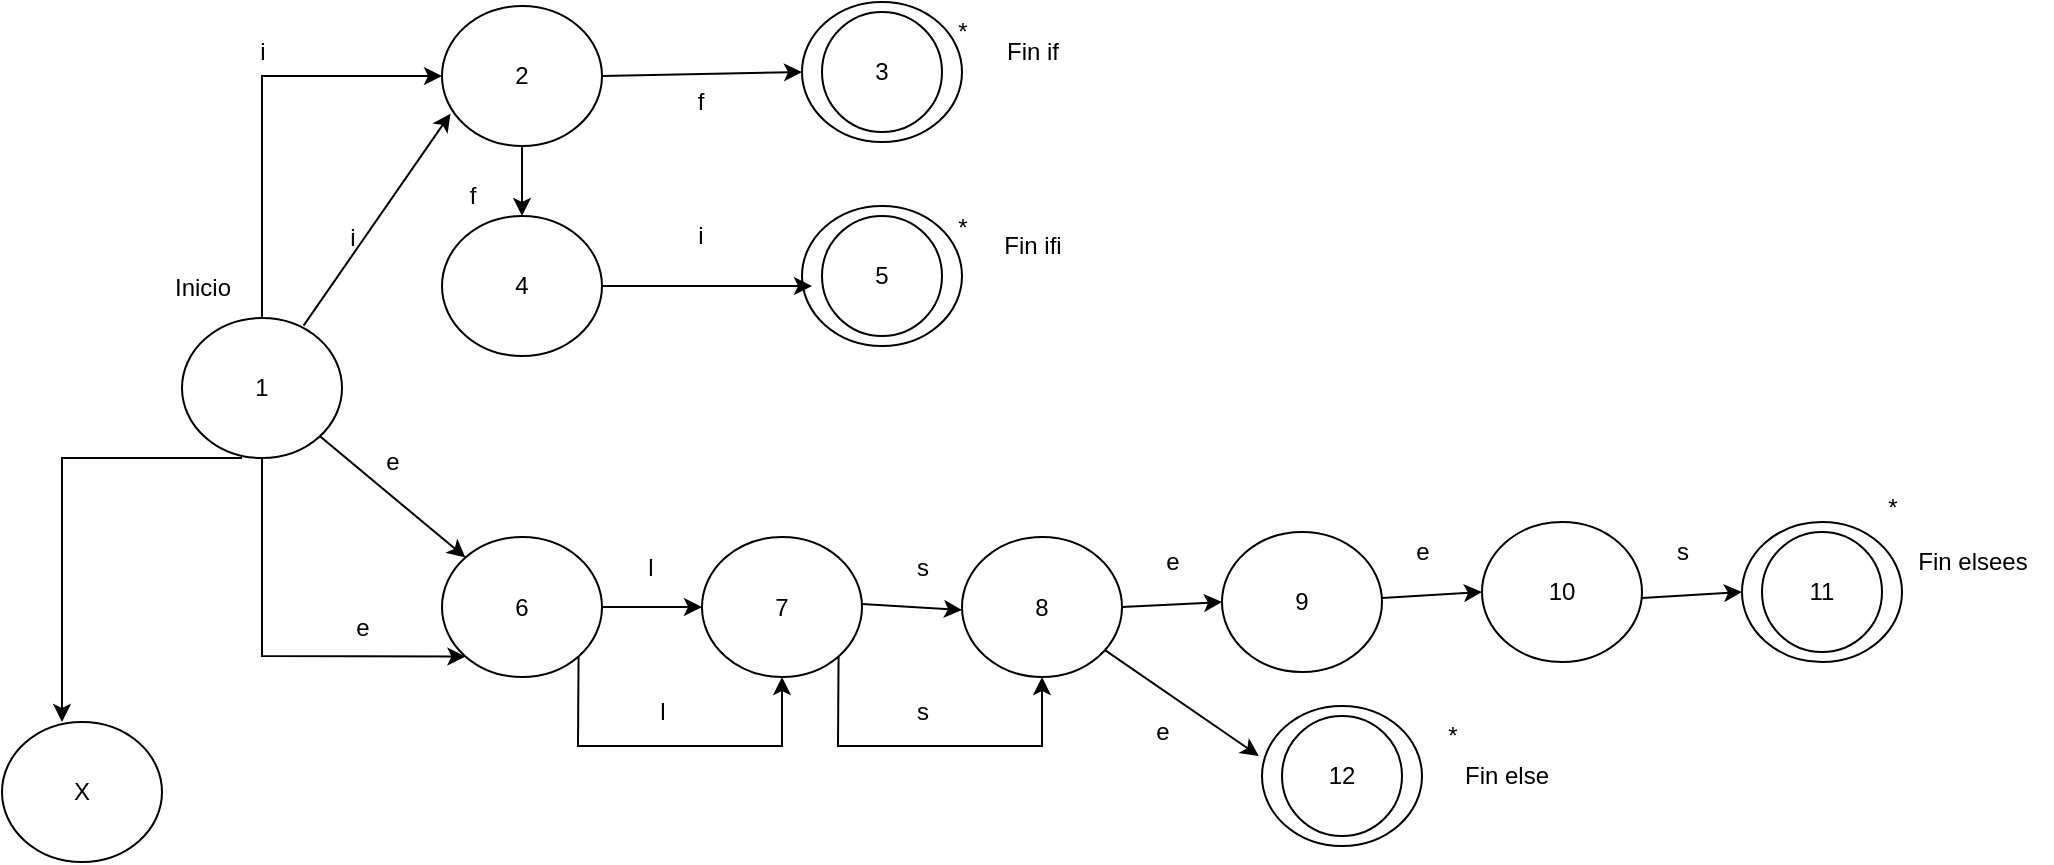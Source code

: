 <mxfile version="26.0.14">
  <diagram name="Página-1" id="7jj-D7QKgP62pjIoDFZG">
    <mxGraphModel dx="1050" dy="1691" grid="1" gridSize="10" guides="1" tooltips="1" connect="1" arrows="1" fold="1" page="1" pageScale="1" pageWidth="827" pageHeight="1169" math="0" shadow="0">
      <root>
        <mxCell id="0" />
        <mxCell id="1" parent="0" />
        <mxCell id="vCwx7-z7giKHeCWRHlMr-38" style="edgeStyle=orthogonalEdgeStyle;rounded=0;orthogonalLoop=1;jettySize=auto;html=1;exitX=0.5;exitY=1;exitDx=0;exitDy=0;entryX=0.5;entryY=0;entryDx=0;entryDy=0;" edge="1" parent="1">
          <mxGeometry relative="1" as="geometry">
            <mxPoint x="70" y="300" as="targetPoint" />
            <mxPoint x="160" y="168" as="sourcePoint" />
            <Array as="points">
              <mxPoint x="70" y="168" />
            </Array>
          </mxGeometry>
        </mxCell>
        <mxCell id="vCwx7-z7giKHeCWRHlMr-1" value="1" style="ellipse;whiteSpace=wrap;html=1;" vertex="1" parent="1">
          <mxGeometry x="130" y="98" width="80" height="70" as="geometry" />
        </mxCell>
        <mxCell id="vCwx7-z7giKHeCWRHlMr-2" value="" style="endArrow=classic;html=1;rounded=0;entryX=0;entryY=0.5;entryDx=0;entryDy=0;" edge="1" parent="1" source="vCwx7-z7giKHeCWRHlMr-1" target="vCwx7-z7giKHeCWRHlMr-4">
          <mxGeometry width="50" height="50" relative="1" as="geometry">
            <mxPoint x="160" y="90" as="sourcePoint" />
            <mxPoint x="260" y="50" as="targetPoint" />
            <Array as="points">
              <mxPoint x="170" y="-23" />
            </Array>
          </mxGeometry>
        </mxCell>
        <mxCell id="vCwx7-z7giKHeCWRHlMr-3" value="i" style="text;html=1;align=center;verticalAlign=middle;resizable=0;points=[];autosize=1;strokeColor=none;fillColor=none;" vertex="1" parent="1">
          <mxGeometry x="155" y="-50" width="30" height="30" as="geometry" />
        </mxCell>
        <mxCell id="vCwx7-z7giKHeCWRHlMr-4" value="2" style="ellipse;whiteSpace=wrap;html=1;" vertex="1" parent="1">
          <mxGeometry x="260" y="-58" width="80" height="70" as="geometry" />
        </mxCell>
        <mxCell id="vCwx7-z7giKHeCWRHlMr-5" value="" style="ellipse;whiteSpace=wrap;html=1;" vertex="1" parent="1">
          <mxGeometry x="440" y="-60" width="80" height="70" as="geometry" />
        </mxCell>
        <mxCell id="vCwx7-z7giKHeCWRHlMr-6" value="" style="endArrow=classic;html=1;rounded=0;entryX=0;entryY=0.5;entryDx=0;entryDy=0;exitX=1;exitY=0.5;exitDx=0;exitDy=0;" edge="1" parent="1" source="vCwx7-z7giKHeCWRHlMr-4">
          <mxGeometry width="50" height="50" relative="1" as="geometry">
            <mxPoint x="350" y="-28" as="sourcePoint" />
            <mxPoint x="440" y="-25" as="targetPoint" />
          </mxGeometry>
        </mxCell>
        <mxCell id="vCwx7-z7giKHeCWRHlMr-7" value="f" style="text;html=1;align=center;verticalAlign=middle;resizable=0;points=[];autosize=1;strokeColor=none;fillColor=none;" vertex="1" parent="1">
          <mxGeometry x="373.5" y="-25" width="30" height="30" as="geometry" />
        </mxCell>
        <mxCell id="vCwx7-z7giKHeCWRHlMr-8" value="3" style="ellipse;whiteSpace=wrap;html=1;aspect=fixed;" vertex="1" parent="1">
          <mxGeometry x="450" y="-55" width="60" height="60" as="geometry" />
        </mxCell>
        <mxCell id="vCwx7-z7giKHeCWRHlMr-9" value="" style="endArrow=classic;html=1;rounded=0;exitX=0.5;exitY=1;exitDx=0;exitDy=0;entryX=0.5;entryY=0;entryDx=0;entryDy=0;" edge="1" parent="1" source="vCwx7-z7giKHeCWRHlMr-4" target="vCwx7-z7giKHeCWRHlMr-11">
          <mxGeometry width="50" height="50" relative="1" as="geometry">
            <mxPoint x="299.5" y="20" as="sourcePoint" />
            <mxPoint x="300" y="62" as="targetPoint" />
            <Array as="points" />
          </mxGeometry>
        </mxCell>
        <mxCell id="vCwx7-z7giKHeCWRHlMr-11" value="4" style="ellipse;whiteSpace=wrap;html=1;" vertex="1" parent="1">
          <mxGeometry x="260" y="47" width="80" height="70" as="geometry" />
        </mxCell>
        <mxCell id="vCwx7-z7giKHeCWRHlMr-12" value="" style="ellipse;whiteSpace=wrap;html=1;" vertex="1" parent="1">
          <mxGeometry x="440" y="42" width="80" height="70" as="geometry" />
        </mxCell>
        <mxCell id="vCwx7-z7giKHeCWRHlMr-13" value="" style="endArrow=classic;html=1;rounded=0;exitX=1;exitY=0.5;exitDx=0;exitDy=0;" edge="1" parent="1" source="vCwx7-z7giKHeCWRHlMr-11">
          <mxGeometry width="50" height="50" relative="1" as="geometry">
            <mxPoint x="349" y="77" as="sourcePoint" />
            <mxPoint x="445" y="82" as="targetPoint" />
          </mxGeometry>
        </mxCell>
        <mxCell id="vCwx7-z7giKHeCWRHlMr-14" value="f" style="text;html=1;align=center;verticalAlign=middle;resizable=0;points=[];autosize=1;strokeColor=none;fillColor=none;" vertex="1" parent="1">
          <mxGeometry x="260" y="22" width="30" height="30" as="geometry" />
        </mxCell>
        <mxCell id="vCwx7-z7giKHeCWRHlMr-15" value="5" style="ellipse;whiteSpace=wrap;html=1;aspect=fixed;" vertex="1" parent="1">
          <mxGeometry x="450" y="47" width="60" height="60" as="geometry" />
        </mxCell>
        <mxCell id="vCwx7-z7giKHeCWRHlMr-16" value="i" style="text;html=1;align=center;verticalAlign=middle;resizable=0;points=[];autosize=1;strokeColor=none;fillColor=none;" vertex="1" parent="1">
          <mxGeometry x="374" y="42" width="30" height="30" as="geometry" />
        </mxCell>
        <mxCell id="vCwx7-z7giKHeCWRHlMr-17" value="Fin if" style="text;html=1;align=center;verticalAlign=middle;resizable=0;points=[];autosize=1;strokeColor=none;fillColor=none;" vertex="1" parent="1">
          <mxGeometry x="530" y="-50" width="50" height="30" as="geometry" />
        </mxCell>
        <mxCell id="vCwx7-z7giKHeCWRHlMr-18" value="Fin ifi" style="text;html=1;align=center;verticalAlign=middle;resizable=0;points=[];autosize=1;strokeColor=none;fillColor=none;" vertex="1" parent="1">
          <mxGeometry x="530" y="47" width="50" height="30" as="geometry" />
        </mxCell>
        <mxCell id="vCwx7-z7giKHeCWRHlMr-19" value="" style="endArrow=classic;html=1;rounded=0;entryX=0;entryY=0;entryDx=0;entryDy=0;" edge="1" parent="1" source="vCwx7-z7giKHeCWRHlMr-1" target="vCwx7-z7giKHeCWRHlMr-21">
          <mxGeometry width="50" height="50" relative="1" as="geometry">
            <mxPoint x="130" y="230" as="sourcePoint" />
            <mxPoint x="230" y="190" as="targetPoint" />
            <Array as="points" />
          </mxGeometry>
        </mxCell>
        <mxCell id="vCwx7-z7giKHeCWRHlMr-21" value="6" style="ellipse;whiteSpace=wrap;html=1;" vertex="1" parent="1">
          <mxGeometry x="260" y="207.5" width="80" height="70" as="geometry" />
        </mxCell>
        <mxCell id="vCwx7-z7giKHeCWRHlMr-22" value="e" style="text;html=1;align=center;verticalAlign=middle;resizable=0;points=[];autosize=1;strokeColor=none;fillColor=none;" vertex="1" parent="1">
          <mxGeometry x="220" y="155" width="30" height="30" as="geometry" />
        </mxCell>
        <mxCell id="vCwx7-z7giKHeCWRHlMr-23" value="8" style="ellipse;whiteSpace=wrap;html=1;" vertex="1" parent="1">
          <mxGeometry x="520" y="207.5" width="80" height="70" as="geometry" />
        </mxCell>
        <mxCell id="vCwx7-z7giKHeCWRHlMr-24" value="9" style="ellipse;whiteSpace=wrap;html=1;" vertex="1" parent="1">
          <mxGeometry x="650" y="205" width="80" height="70" as="geometry" />
        </mxCell>
        <mxCell id="vCwx7-z7giKHeCWRHlMr-25" value="" style="endArrow=classic;html=1;rounded=0;exitX=1;exitY=0.5;exitDx=0;exitDy=0;entryX=0;entryY=0.5;entryDx=0;entryDy=0;" edge="1" parent="1" source="vCwx7-z7giKHeCWRHlMr-23" target="vCwx7-z7giKHeCWRHlMr-24">
          <mxGeometry width="50" height="50" relative="1" as="geometry">
            <mxPoint x="609" y="237.5" as="sourcePoint" />
            <mxPoint x="630" y="243" as="targetPoint" />
          </mxGeometry>
        </mxCell>
        <mxCell id="vCwx7-z7giKHeCWRHlMr-27" value="7" style="ellipse;whiteSpace=wrap;html=1;" vertex="1" parent="1">
          <mxGeometry x="390" y="207.5" width="80" height="70" as="geometry" />
        </mxCell>
        <mxCell id="vCwx7-z7giKHeCWRHlMr-28" value="" style="endArrow=classic;html=1;rounded=0;exitX=1;exitY=0.5;exitDx=0;exitDy=0;entryX=0;entryY=0.5;entryDx=0;entryDy=0;" edge="1" parent="1" source="vCwx7-z7giKHeCWRHlMr-21" target="vCwx7-z7giKHeCWRHlMr-27">
          <mxGeometry width="50" height="50" relative="1" as="geometry">
            <mxPoint x="329.5" y="239.5" as="sourcePoint" />
            <mxPoint x="379" y="239.5" as="targetPoint" />
          </mxGeometry>
        </mxCell>
        <mxCell id="vCwx7-z7giKHeCWRHlMr-29" value="" style="endArrow=classic;html=1;rounded=0;exitX=1;exitY=0.5;exitDx=0;exitDy=0;entryX=0;entryY=0.5;entryDx=0;entryDy=0;" edge="1" parent="1">
          <mxGeometry width="50" height="50" relative="1" as="geometry">
            <mxPoint x="470" y="241" as="sourcePoint" />
            <mxPoint x="520" y="244" as="targetPoint" />
          </mxGeometry>
        </mxCell>
        <mxCell id="vCwx7-z7giKHeCWRHlMr-30" value="l" style="text;html=1;align=center;verticalAlign=middle;resizable=0;points=[];autosize=1;strokeColor=none;fillColor=none;" vertex="1" parent="1">
          <mxGeometry x="349" y="207.5" width="30" height="30" as="geometry" />
        </mxCell>
        <mxCell id="vCwx7-z7giKHeCWRHlMr-31" value="s" style="text;html=1;align=center;verticalAlign=middle;resizable=0;points=[];autosize=1;strokeColor=none;fillColor=none;" vertex="1" parent="1">
          <mxGeometry x="485" y="207.5" width="30" height="30" as="geometry" />
        </mxCell>
        <mxCell id="vCwx7-z7giKHeCWRHlMr-32" value="e" style="text;html=1;align=center;verticalAlign=middle;resizable=0;points=[];autosize=1;strokeColor=none;fillColor=none;" vertex="1" parent="1">
          <mxGeometry x="610" y="205" width="30" height="30" as="geometry" />
        </mxCell>
        <mxCell id="vCwx7-z7giKHeCWRHlMr-33" value="Fin elsees" style="text;html=1;align=center;verticalAlign=middle;resizable=0;points=[];autosize=1;strokeColor=none;fillColor=none;" vertex="1" parent="1">
          <mxGeometry x="985" y="205" width="80" height="30" as="geometry" />
        </mxCell>
        <mxCell id="vCwx7-z7giKHeCWRHlMr-34" value="Inicio" style="text;html=1;align=center;verticalAlign=middle;resizable=0;points=[];autosize=1;strokeColor=none;fillColor=none;" vertex="1" parent="1">
          <mxGeometry x="115" y="68" width="50" height="30" as="geometry" />
        </mxCell>
        <mxCell id="vCwx7-z7giKHeCWRHlMr-35" value="X" style="ellipse;whiteSpace=wrap;html=1;" vertex="1" parent="1">
          <mxGeometry x="40" y="300" width="80" height="70" as="geometry" />
        </mxCell>
        <mxCell id="vCwx7-z7giKHeCWRHlMr-39" value="10" style="ellipse;whiteSpace=wrap;html=1;" vertex="1" parent="1">
          <mxGeometry x="780" y="200" width="80" height="70" as="geometry" />
        </mxCell>
        <mxCell id="vCwx7-z7giKHeCWRHlMr-40" value="" style="endArrow=classic;html=1;rounded=0;exitX=1;exitY=0.5;exitDx=0;exitDy=0;entryX=0;entryY=0.5;entryDx=0;entryDy=0;" edge="1" parent="1" target="vCwx7-z7giKHeCWRHlMr-39">
          <mxGeometry width="50" height="50" relative="1" as="geometry">
            <mxPoint x="730" y="238" as="sourcePoint" />
            <mxPoint x="760" y="238" as="targetPoint" />
          </mxGeometry>
        </mxCell>
        <mxCell id="vCwx7-z7giKHeCWRHlMr-41" value="e" style="text;html=1;align=center;verticalAlign=middle;resizable=0;points=[];autosize=1;strokeColor=none;fillColor=none;" vertex="1" parent="1">
          <mxGeometry x="735" y="200" width="30" height="30" as="geometry" />
        </mxCell>
        <mxCell id="vCwx7-z7giKHeCWRHlMr-42" value="" style="ellipse;whiteSpace=wrap;html=1;" vertex="1" parent="1">
          <mxGeometry x="910" y="200" width="80" height="70" as="geometry" />
        </mxCell>
        <mxCell id="vCwx7-z7giKHeCWRHlMr-43" value="" style="endArrow=classic;html=1;rounded=0;exitX=1;exitY=0.5;exitDx=0;exitDy=0;entryX=0;entryY=0.5;entryDx=0;entryDy=0;" edge="1" parent="1" target="vCwx7-z7giKHeCWRHlMr-42">
          <mxGeometry width="50" height="50" relative="1" as="geometry">
            <mxPoint x="860" y="238" as="sourcePoint" />
            <mxPoint x="890" y="238" as="targetPoint" />
          </mxGeometry>
        </mxCell>
        <mxCell id="vCwx7-z7giKHeCWRHlMr-44" value="s" style="text;html=1;align=center;verticalAlign=middle;resizable=0;points=[];autosize=1;strokeColor=none;fillColor=none;" vertex="1" parent="1">
          <mxGeometry x="865" y="200" width="30" height="30" as="geometry" />
        </mxCell>
        <mxCell id="vCwx7-z7giKHeCWRHlMr-26" value="11" style="ellipse;whiteSpace=wrap;html=1;aspect=fixed;" vertex="1" parent="1">
          <mxGeometry x="920" y="205" width="60" height="60" as="geometry" />
        </mxCell>
        <mxCell id="vCwx7-z7giKHeCWRHlMr-45" value="" style="endArrow=classic;html=1;rounded=0;exitX=0.5;exitY=1;exitDx=0;exitDy=0;entryX=0;entryY=1;entryDx=0;entryDy=0;" edge="1" parent="1" source="vCwx7-z7giKHeCWRHlMr-1" target="vCwx7-z7giKHeCWRHlMr-21">
          <mxGeometry width="50" height="50" relative="1" as="geometry">
            <mxPoint x="290" y="350" as="sourcePoint" />
            <mxPoint x="340" y="300" as="targetPoint" />
            <Array as="points">
              <mxPoint x="170" y="267" />
            </Array>
          </mxGeometry>
        </mxCell>
        <mxCell id="vCwx7-z7giKHeCWRHlMr-46" value="e" style="text;html=1;align=center;verticalAlign=middle;resizable=0;points=[];autosize=1;strokeColor=none;fillColor=none;" vertex="1" parent="1">
          <mxGeometry x="205" y="238" width="30" height="30" as="geometry" />
        </mxCell>
        <mxCell id="vCwx7-z7giKHeCWRHlMr-47" value="" style="endArrow=classic;html=1;rounded=0;exitX=1;exitY=1;exitDx=0;exitDy=0;entryX=0.5;entryY=1;entryDx=0;entryDy=0;" edge="1" parent="1" source="vCwx7-z7giKHeCWRHlMr-21" target="vCwx7-z7giKHeCWRHlMr-27">
          <mxGeometry width="50" height="50" relative="1" as="geometry">
            <mxPoint x="360" y="342" as="sourcePoint" />
            <mxPoint x="410" y="292" as="targetPoint" />
            <Array as="points">
              <mxPoint x="328" y="312" />
              <mxPoint x="430" y="312" />
            </Array>
          </mxGeometry>
        </mxCell>
        <mxCell id="vCwx7-z7giKHeCWRHlMr-48" value="l" style="text;html=1;align=center;verticalAlign=middle;resizable=0;points=[];autosize=1;strokeColor=none;fillColor=none;" vertex="1" parent="1">
          <mxGeometry x="355" y="280" width="30" height="30" as="geometry" />
        </mxCell>
        <mxCell id="vCwx7-z7giKHeCWRHlMr-49" value="" style="endArrow=classic;html=1;rounded=0;entryX=0.053;entryY=0.769;entryDx=0;entryDy=0;entryPerimeter=0;exitX=0.76;exitY=0.054;exitDx=0;exitDy=0;exitPerimeter=0;" edge="1" parent="1" source="vCwx7-z7giKHeCWRHlMr-1" target="vCwx7-z7giKHeCWRHlMr-4">
          <mxGeometry width="50" height="50" relative="1" as="geometry">
            <mxPoint x="185" y="108" as="sourcePoint" />
            <mxPoint x="235" y="58" as="targetPoint" />
          </mxGeometry>
        </mxCell>
        <mxCell id="vCwx7-z7giKHeCWRHlMr-50" value="i" style="text;html=1;align=center;verticalAlign=middle;resizable=0;points=[];autosize=1;strokeColor=none;fillColor=none;" vertex="1" parent="1">
          <mxGeometry x="200" y="43" width="30" height="30" as="geometry" />
        </mxCell>
        <mxCell id="vCwx7-z7giKHeCWRHlMr-51" value="" style="endArrow=classic;html=1;rounded=0;exitX=1;exitY=1;exitDx=0;exitDy=0;entryX=0.5;entryY=1;entryDx=0;entryDy=0;" edge="1" parent="1" source="vCwx7-z7giKHeCWRHlMr-27" target="vCwx7-z7giKHeCWRHlMr-23">
          <mxGeometry width="50" height="50" relative="1" as="geometry">
            <mxPoint x="490" y="352" as="sourcePoint" />
            <mxPoint x="540" y="302" as="targetPoint" />
            <Array as="points">
              <mxPoint x="458" y="312" />
              <mxPoint x="560" y="312" />
            </Array>
          </mxGeometry>
        </mxCell>
        <mxCell id="vCwx7-z7giKHeCWRHlMr-52" value="s" style="text;html=1;align=center;verticalAlign=middle;resizable=0;points=[];autosize=1;strokeColor=none;fillColor=none;" vertex="1" parent="1">
          <mxGeometry x="485" y="280" width="30" height="30" as="geometry" />
        </mxCell>
        <mxCell id="vCwx7-z7giKHeCWRHlMr-53" value="" style="endArrow=classic;html=1;rounded=0;entryX=-0.02;entryY=0.357;entryDx=0;entryDy=0;entryPerimeter=0;" edge="1" parent="1" source="vCwx7-z7giKHeCWRHlMr-23" target="vCwx7-z7giKHeCWRHlMr-55">
          <mxGeometry width="50" height="50" relative="1" as="geometry">
            <mxPoint x="620" y="352" as="sourcePoint" />
            <mxPoint x="660" y="322" as="targetPoint" />
          </mxGeometry>
        </mxCell>
        <mxCell id="vCwx7-z7giKHeCWRHlMr-55" value="" style="ellipse;whiteSpace=wrap;html=1;" vertex="1" parent="1">
          <mxGeometry x="670" y="292" width="80" height="70" as="geometry" />
        </mxCell>
        <mxCell id="vCwx7-z7giKHeCWRHlMr-56" value="12" style="ellipse;whiteSpace=wrap;html=1;aspect=fixed;" vertex="1" parent="1">
          <mxGeometry x="680" y="297" width="60" height="60" as="geometry" />
        </mxCell>
        <mxCell id="vCwx7-z7giKHeCWRHlMr-57" value="e" style="text;html=1;align=center;verticalAlign=middle;resizable=0;points=[];autosize=1;strokeColor=none;fillColor=none;" vertex="1" parent="1">
          <mxGeometry x="605" y="290" width="30" height="30" as="geometry" />
        </mxCell>
        <mxCell id="vCwx7-z7giKHeCWRHlMr-58" value="*" style="text;html=1;align=center;verticalAlign=middle;resizable=0;points=[];autosize=1;strokeColor=none;fillColor=none;" vertex="1" parent="1">
          <mxGeometry x="750" y="292" width="30" height="30" as="geometry" />
        </mxCell>
        <mxCell id="vCwx7-z7giKHeCWRHlMr-59" value="*" style="text;html=1;align=center;verticalAlign=middle;resizable=0;points=[];autosize=1;strokeColor=none;fillColor=none;" vertex="1" parent="1">
          <mxGeometry x="505" y="-60" width="30" height="30" as="geometry" />
        </mxCell>
        <mxCell id="vCwx7-z7giKHeCWRHlMr-60" value="*" style="text;html=1;align=center;verticalAlign=middle;resizable=0;points=[];autosize=1;strokeColor=none;fillColor=none;" vertex="1" parent="1">
          <mxGeometry x="505" y="38" width="30" height="30" as="geometry" />
        </mxCell>
        <mxCell id="vCwx7-z7giKHeCWRHlMr-61" value="*" style="text;html=1;align=center;verticalAlign=middle;resizable=0;points=[];autosize=1;strokeColor=none;fillColor=none;" vertex="1" parent="1">
          <mxGeometry x="970" y="177.5" width="30" height="30" as="geometry" />
        </mxCell>
        <mxCell id="vCwx7-z7giKHeCWRHlMr-62" value="Fin else" style="text;html=1;align=center;verticalAlign=middle;resizable=0;points=[];autosize=1;strokeColor=none;fillColor=none;" vertex="1" parent="1">
          <mxGeometry x="757" y="312" width="70" height="30" as="geometry" />
        </mxCell>
      </root>
    </mxGraphModel>
  </diagram>
</mxfile>
